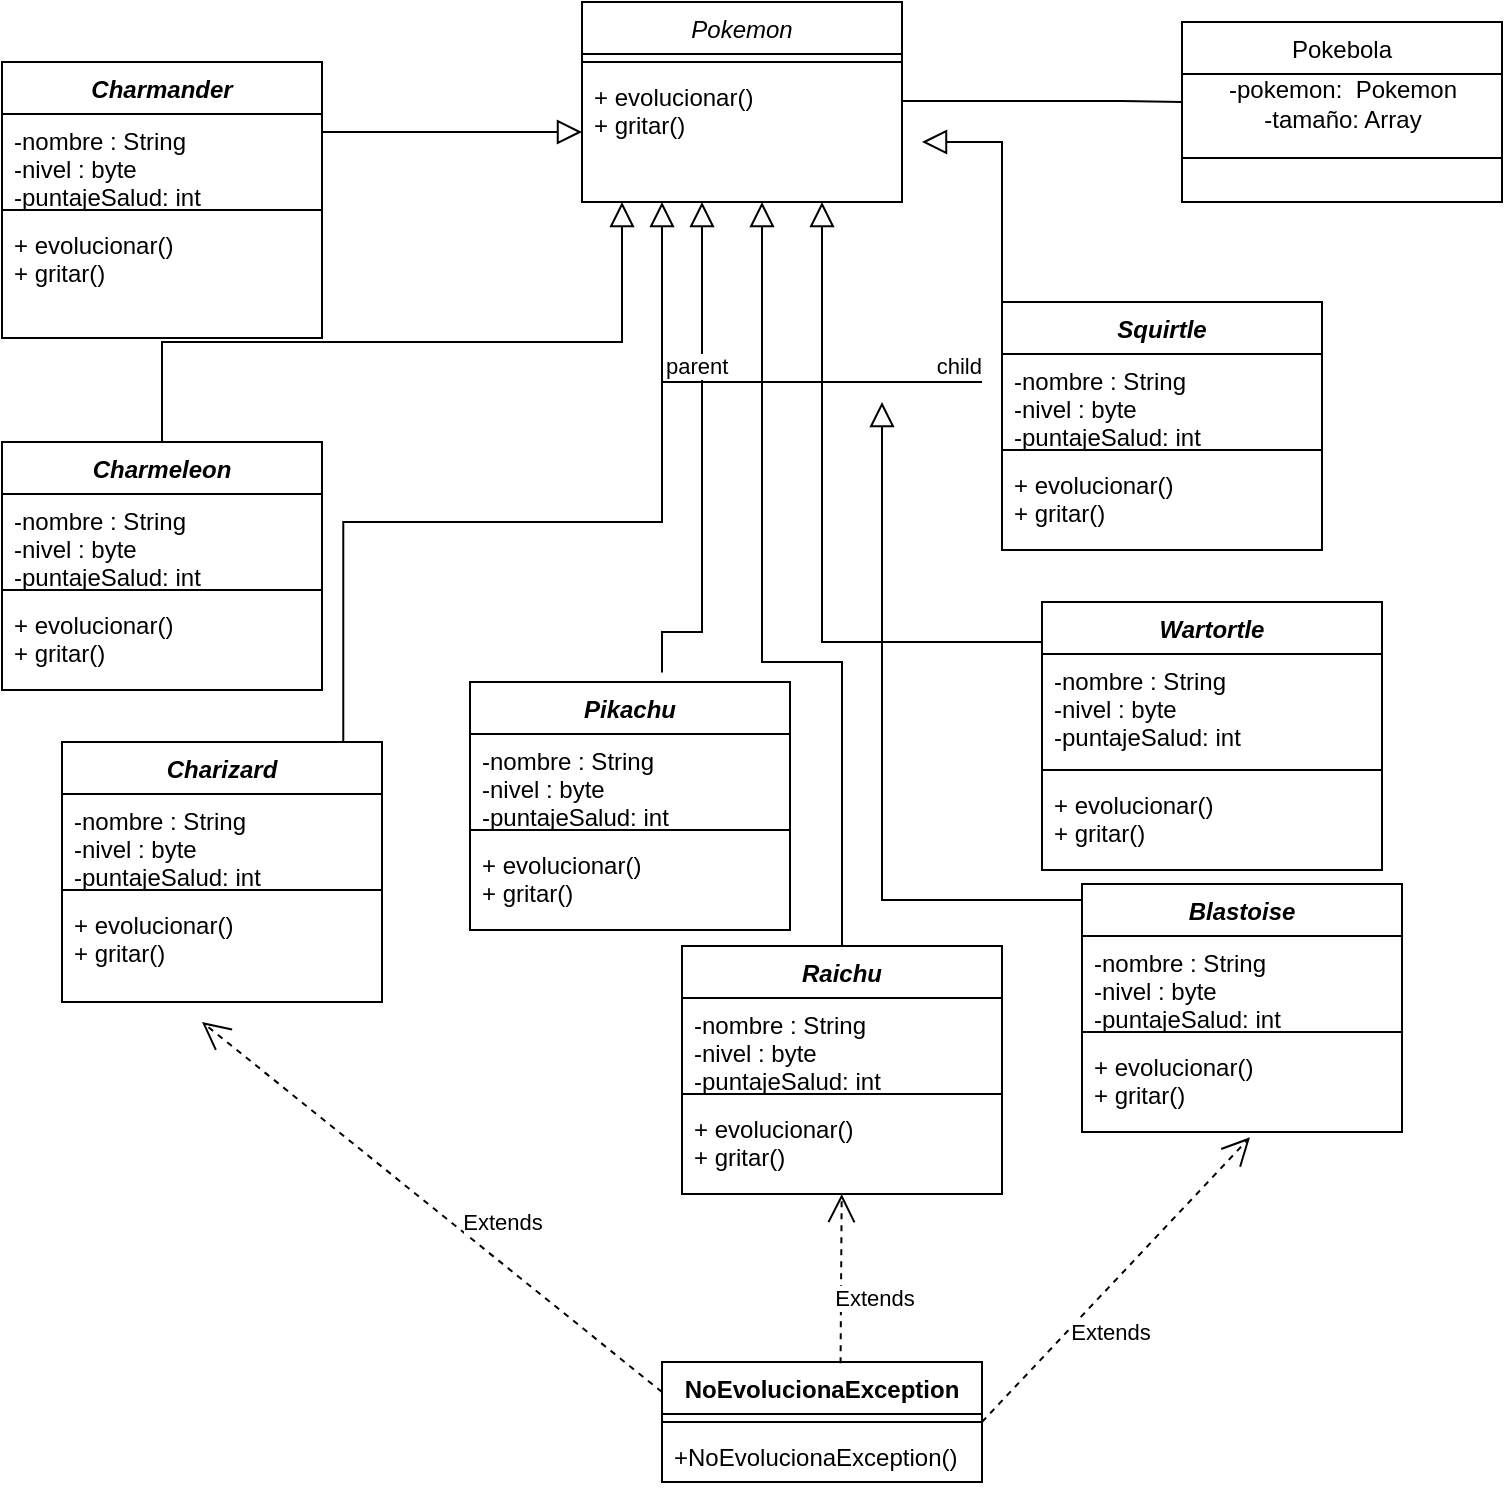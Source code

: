 <mxfile version="15.9.4" type="github">
  <diagram id="C5RBs43oDa-KdzZeNtuy" name="Page-1">
    <mxGraphModel dx="782" dy="428" grid="1" gridSize="10" guides="1" tooltips="1" connect="1" arrows="1" fold="1" page="1" pageScale="1" pageWidth="827" pageHeight="1169" math="0" shadow="0">
      <root>
        <mxCell id="WIyWlLk6GJQsqaUBKTNV-0" />
        <mxCell id="WIyWlLk6GJQsqaUBKTNV-1" parent="WIyWlLk6GJQsqaUBKTNV-0" />
        <mxCell id="zkfFHV4jXpPFQw0GAbJ--0" value="Pokemon" style="swimlane;fontStyle=2;align=center;verticalAlign=top;childLayout=stackLayout;horizontal=1;startSize=26;horizontalStack=0;resizeParent=1;resizeLast=0;collapsible=1;marginBottom=0;rounded=0;shadow=0;strokeWidth=1;" parent="WIyWlLk6GJQsqaUBKTNV-1" vertex="1">
          <mxGeometry x="310" y="20" width="160" height="100" as="geometry">
            <mxRectangle x="230" y="140" width="160" height="26" as="alternateBounds" />
          </mxGeometry>
        </mxCell>
        <mxCell id="zkfFHV4jXpPFQw0GAbJ--4" value="" style="line;html=1;strokeWidth=1;align=left;verticalAlign=middle;spacingTop=-1;spacingLeft=3;spacingRight=3;rotatable=0;labelPosition=right;points=[];portConstraint=eastwest;" parent="zkfFHV4jXpPFQw0GAbJ--0" vertex="1">
          <mxGeometry y="26" width="160" height="8" as="geometry" />
        </mxCell>
        <mxCell id="zkfFHV4jXpPFQw0GAbJ--5" value="+ evolucionar()&#xa;+ gritar()" style="text;align=left;verticalAlign=top;spacingLeft=4;spacingRight=4;overflow=hidden;rotatable=0;points=[[0,0.5],[1,0.5]];portConstraint=eastwest;" parent="zkfFHV4jXpPFQw0GAbJ--0" vertex="1">
          <mxGeometry y="34" width="160" height="46" as="geometry" />
        </mxCell>
        <mxCell id="zkfFHV4jXpPFQw0GAbJ--6" value="Charmander" style="swimlane;fontStyle=3;align=center;verticalAlign=top;childLayout=stackLayout;horizontal=1;startSize=26;horizontalStack=0;resizeParent=1;resizeLast=0;collapsible=1;marginBottom=0;rounded=0;shadow=0;strokeWidth=1;" parent="WIyWlLk6GJQsqaUBKTNV-1" vertex="1">
          <mxGeometry x="20" y="50" width="160" height="138" as="geometry">
            <mxRectangle x="130" y="380" width="160" height="26" as="alternateBounds" />
          </mxGeometry>
        </mxCell>
        <mxCell id="zkfFHV4jXpPFQw0GAbJ--7" value="-nombre : String&#xa;-nivel : byte&#xa;-puntajeSalud: int" style="text;align=left;verticalAlign=top;spacingLeft=4;spacingRight=4;overflow=hidden;rotatable=0;points=[[0,0.5],[1,0.5]];portConstraint=eastwest;" parent="zkfFHV4jXpPFQw0GAbJ--6" vertex="1">
          <mxGeometry y="26" width="160" height="44" as="geometry" />
        </mxCell>
        <mxCell id="zkfFHV4jXpPFQw0GAbJ--9" value="" style="line;html=1;strokeWidth=1;align=left;verticalAlign=middle;spacingTop=-1;spacingLeft=3;spacingRight=3;rotatable=0;labelPosition=right;points=[];portConstraint=eastwest;" parent="zkfFHV4jXpPFQw0GAbJ--6" vertex="1">
          <mxGeometry y="70" width="160" height="8" as="geometry" />
        </mxCell>
        <mxCell id="4R3uv_LeGYLoM5bWf84X-29" value="+ evolucionar()&#xa;+ gritar()" style="text;align=left;verticalAlign=top;spacingLeft=4;spacingRight=4;overflow=hidden;rotatable=0;points=[[0,0.5],[1,0.5]];portConstraint=eastwest;" vertex="1" parent="zkfFHV4jXpPFQw0GAbJ--6">
          <mxGeometry y="78" width="160" height="46" as="geometry" />
        </mxCell>
        <mxCell id="zkfFHV4jXpPFQw0GAbJ--12" value="" style="endArrow=block;endSize=10;endFill=0;shadow=0;strokeWidth=1;rounded=0;edgeStyle=elbowEdgeStyle;elbow=vertical;" parent="WIyWlLk6GJQsqaUBKTNV-1" source="zkfFHV4jXpPFQw0GAbJ--6" target="zkfFHV4jXpPFQw0GAbJ--0" edge="1">
          <mxGeometry width="160" relative="1" as="geometry">
            <mxPoint x="200" y="203" as="sourcePoint" />
            <mxPoint x="200" y="203" as="targetPoint" />
          </mxGeometry>
        </mxCell>
        <mxCell id="zkfFHV4jXpPFQw0GAbJ--13" value="Charmeleon" style="swimlane;fontStyle=3;align=center;verticalAlign=top;childLayout=stackLayout;horizontal=1;startSize=26;horizontalStack=0;resizeParent=1;resizeLast=0;collapsible=1;marginBottom=0;rounded=0;shadow=0;strokeWidth=1;" parent="WIyWlLk6GJQsqaUBKTNV-1" vertex="1">
          <mxGeometry x="20" y="240" width="160" height="124" as="geometry">
            <mxRectangle x="340" y="380" width="170" height="26" as="alternateBounds" />
          </mxGeometry>
        </mxCell>
        <mxCell id="4R3uv_LeGYLoM5bWf84X-22" value="-nombre : String&#xa;-nivel : byte&#xa;-puntajeSalud: int" style="text;align=left;verticalAlign=top;spacingLeft=4;spacingRight=4;overflow=hidden;rotatable=0;points=[[0,0.5],[1,0.5]];portConstraint=eastwest;" vertex="1" parent="zkfFHV4jXpPFQw0GAbJ--13">
          <mxGeometry y="26" width="160" height="44" as="geometry" />
        </mxCell>
        <mxCell id="zkfFHV4jXpPFQw0GAbJ--15" value="" style="line;html=1;strokeWidth=1;align=left;verticalAlign=middle;spacingTop=-1;spacingLeft=3;spacingRight=3;rotatable=0;labelPosition=right;points=[];portConstraint=eastwest;" parent="zkfFHV4jXpPFQw0GAbJ--13" vertex="1">
          <mxGeometry y="70" width="160" height="8" as="geometry" />
        </mxCell>
        <mxCell id="4R3uv_LeGYLoM5bWf84X-30" value="+ evolucionar()&#xa;+ gritar()" style="text;align=left;verticalAlign=top;spacingLeft=4;spacingRight=4;overflow=hidden;rotatable=0;points=[[0,0.5],[1,0.5]];portConstraint=eastwest;" vertex="1" parent="zkfFHV4jXpPFQw0GAbJ--13">
          <mxGeometry y="78" width="160" height="46" as="geometry" />
        </mxCell>
        <mxCell id="zkfFHV4jXpPFQw0GAbJ--16" value="" style="endArrow=block;endSize=10;endFill=0;shadow=0;strokeWidth=1;rounded=0;edgeStyle=elbowEdgeStyle;elbow=vertical;" parent="WIyWlLk6GJQsqaUBKTNV-1" source="zkfFHV4jXpPFQw0GAbJ--13" edge="1">
          <mxGeometry width="160" relative="1" as="geometry">
            <mxPoint x="210" y="373" as="sourcePoint" />
            <mxPoint x="330" y="120" as="targetPoint" />
            <Array as="points">
              <mxPoint x="380" y="190" />
              <mxPoint x="330" y="190" />
            </Array>
          </mxGeometry>
        </mxCell>
        <mxCell id="zkfFHV4jXpPFQw0GAbJ--17" value="Charizard" style="swimlane;fontStyle=3;align=center;verticalAlign=top;childLayout=stackLayout;horizontal=1;startSize=26;horizontalStack=0;resizeParent=1;resizeLast=0;collapsible=1;marginBottom=0;rounded=0;shadow=0;strokeWidth=1;" parent="WIyWlLk6GJQsqaUBKTNV-1" vertex="1">
          <mxGeometry x="50" y="390" width="160" height="130" as="geometry">
            <mxRectangle x="380" y="254" width="160" height="26" as="alternateBounds" />
          </mxGeometry>
        </mxCell>
        <mxCell id="4R3uv_LeGYLoM5bWf84X-23" value="-nombre : String&#xa;-nivel : byte&#xa;-puntajeSalud: int" style="text;align=left;verticalAlign=top;spacingLeft=4;spacingRight=4;overflow=hidden;rotatable=0;points=[[0,0.5],[1,0.5]];portConstraint=eastwest;" vertex="1" parent="zkfFHV4jXpPFQw0GAbJ--17">
          <mxGeometry y="26" width="160" height="44" as="geometry" />
        </mxCell>
        <mxCell id="zkfFHV4jXpPFQw0GAbJ--23" value="" style="line;html=1;strokeWidth=1;align=left;verticalAlign=middle;spacingTop=-1;spacingLeft=3;spacingRight=3;rotatable=0;labelPosition=right;points=[];portConstraint=eastwest;" parent="zkfFHV4jXpPFQw0GAbJ--17" vertex="1">
          <mxGeometry y="70" width="160" height="8" as="geometry" />
        </mxCell>
        <mxCell id="4R3uv_LeGYLoM5bWf84X-35" value="+ evolucionar()&#xa;+ gritar()" style="text;align=left;verticalAlign=top;spacingLeft=4;spacingRight=4;overflow=hidden;rotatable=0;points=[[0,0.5],[1,0.5]];portConstraint=eastwest;" vertex="1" parent="zkfFHV4jXpPFQw0GAbJ--17">
          <mxGeometry y="78" width="160" height="46" as="geometry" />
        </mxCell>
        <mxCell id="4R3uv_LeGYLoM5bWf84X-2" value="Pikachu" style="swimlane;fontStyle=3;align=center;verticalAlign=top;childLayout=stackLayout;horizontal=1;startSize=26;horizontalStack=0;resizeParent=1;resizeParentMax=0;resizeLast=0;collapsible=1;marginBottom=0;" vertex="1" parent="WIyWlLk6GJQsqaUBKTNV-1">
          <mxGeometry x="254" y="360" width="160" height="124" as="geometry" />
        </mxCell>
        <mxCell id="4R3uv_LeGYLoM5bWf84X-24" value="-nombre : String&#xa;-nivel : byte&#xa;-puntajeSalud: int" style="text;align=left;verticalAlign=top;spacingLeft=4;spacingRight=4;overflow=hidden;rotatable=0;points=[[0,0.5],[1,0.5]];portConstraint=eastwest;" vertex="1" parent="4R3uv_LeGYLoM5bWf84X-2">
          <mxGeometry y="26" width="160" height="44" as="geometry" />
        </mxCell>
        <mxCell id="4R3uv_LeGYLoM5bWf84X-4" value="" style="line;strokeWidth=1;fillColor=none;align=left;verticalAlign=middle;spacingTop=-1;spacingLeft=3;spacingRight=3;rotatable=0;labelPosition=right;points=[];portConstraint=eastwest;" vertex="1" parent="4R3uv_LeGYLoM5bWf84X-2">
          <mxGeometry y="70" width="160" height="8" as="geometry" />
        </mxCell>
        <mxCell id="4R3uv_LeGYLoM5bWf84X-34" value="+ evolucionar()&#xa;+ gritar()" style="text;align=left;verticalAlign=top;spacingLeft=4;spacingRight=4;overflow=hidden;rotatable=0;points=[[0,0.5],[1,0.5]];portConstraint=eastwest;" vertex="1" parent="4R3uv_LeGYLoM5bWf84X-2">
          <mxGeometry y="78" width="160" height="46" as="geometry" />
        </mxCell>
        <mxCell id="4R3uv_LeGYLoM5bWf84X-6" value="Raichu" style="swimlane;fontStyle=3;align=center;verticalAlign=top;childLayout=stackLayout;horizontal=1;startSize=26;horizontalStack=0;resizeParent=1;resizeParentMax=0;resizeLast=0;collapsible=1;marginBottom=0;" vertex="1" parent="WIyWlLk6GJQsqaUBKTNV-1">
          <mxGeometry x="360" y="492" width="160" height="124" as="geometry" />
        </mxCell>
        <mxCell id="4R3uv_LeGYLoM5bWf84X-25" value="-nombre : String&#xa;-nivel : byte&#xa;-puntajeSalud: int" style="text;align=left;verticalAlign=top;spacingLeft=4;spacingRight=4;overflow=hidden;rotatable=0;points=[[0,0.5],[1,0.5]];portConstraint=eastwest;" vertex="1" parent="4R3uv_LeGYLoM5bWf84X-6">
          <mxGeometry y="26" width="160" height="44" as="geometry" />
        </mxCell>
        <mxCell id="4R3uv_LeGYLoM5bWf84X-8" value="" style="line;strokeWidth=1;fillColor=none;align=left;verticalAlign=middle;spacingTop=-1;spacingLeft=3;spacingRight=3;rotatable=0;labelPosition=right;points=[];portConstraint=eastwest;" vertex="1" parent="4R3uv_LeGYLoM5bWf84X-6">
          <mxGeometry y="70" width="160" height="8" as="geometry" />
        </mxCell>
        <mxCell id="4R3uv_LeGYLoM5bWf84X-36" value="+ evolucionar()&#xa;+ gritar()" style="text;align=left;verticalAlign=top;spacingLeft=4;spacingRight=4;overflow=hidden;rotatable=0;points=[[0,0.5],[1,0.5]];portConstraint=eastwest;" vertex="1" parent="4R3uv_LeGYLoM5bWf84X-6">
          <mxGeometry y="78" width="160" height="46" as="geometry" />
        </mxCell>
        <mxCell id="4R3uv_LeGYLoM5bWf84X-10" value="Squirtle" style="swimlane;fontStyle=3;align=center;verticalAlign=top;childLayout=stackLayout;horizontal=1;startSize=26;horizontalStack=0;resizeParent=1;resizeParentMax=0;resizeLast=0;collapsible=1;marginBottom=0;" vertex="1" parent="WIyWlLk6GJQsqaUBKTNV-1">
          <mxGeometry x="520" y="170" width="160" height="124" as="geometry" />
        </mxCell>
        <mxCell id="4R3uv_LeGYLoM5bWf84X-28" value="-nombre : String&#xa;-nivel : byte&#xa;-puntajeSalud: int" style="text;align=left;verticalAlign=top;spacingLeft=4;spacingRight=4;overflow=hidden;rotatable=0;points=[[0,0.5],[1,0.5]];portConstraint=eastwest;" vertex="1" parent="4R3uv_LeGYLoM5bWf84X-10">
          <mxGeometry y="26" width="160" height="44" as="geometry" />
        </mxCell>
        <mxCell id="4R3uv_LeGYLoM5bWf84X-12" value="" style="line;strokeWidth=1;fillColor=none;align=left;verticalAlign=middle;spacingTop=-1;spacingLeft=3;spacingRight=3;rotatable=0;labelPosition=right;points=[];portConstraint=eastwest;" vertex="1" parent="4R3uv_LeGYLoM5bWf84X-10">
          <mxGeometry y="70" width="160" height="8" as="geometry" />
        </mxCell>
        <mxCell id="4R3uv_LeGYLoM5bWf84X-31" value="+ evolucionar()&#xa;+ gritar()" style="text;align=left;verticalAlign=top;spacingLeft=4;spacingRight=4;overflow=hidden;rotatable=0;points=[[0,0.5],[1,0.5]];portConstraint=eastwest;" vertex="1" parent="4R3uv_LeGYLoM5bWf84X-10">
          <mxGeometry y="78" width="160" height="46" as="geometry" />
        </mxCell>
        <mxCell id="4R3uv_LeGYLoM5bWf84X-14" value="Wartortle" style="swimlane;fontStyle=3;align=center;verticalAlign=top;childLayout=stackLayout;horizontal=1;startSize=26;horizontalStack=0;resizeParent=1;resizeParentMax=0;resizeLast=0;collapsible=1;marginBottom=0;" vertex="1" parent="WIyWlLk6GJQsqaUBKTNV-1">
          <mxGeometry x="540" y="320" width="170" height="134" as="geometry" />
        </mxCell>
        <mxCell id="4R3uv_LeGYLoM5bWf84X-27" value="-nombre : String&#xa;-nivel : byte&#xa;-puntajeSalud: int" style="text;align=left;verticalAlign=top;spacingLeft=4;spacingRight=4;overflow=hidden;rotatable=0;points=[[0,0.5],[1,0.5]];portConstraint=eastwest;" vertex="1" parent="4R3uv_LeGYLoM5bWf84X-14">
          <mxGeometry y="26" width="170" height="54" as="geometry" />
        </mxCell>
        <mxCell id="4R3uv_LeGYLoM5bWf84X-16" value="" style="line;strokeWidth=1;fillColor=none;align=left;verticalAlign=middle;spacingTop=-1;spacingLeft=3;spacingRight=3;rotatable=0;labelPosition=right;points=[];portConstraint=eastwest;" vertex="1" parent="4R3uv_LeGYLoM5bWf84X-14">
          <mxGeometry y="80" width="170" height="8" as="geometry" />
        </mxCell>
        <mxCell id="4R3uv_LeGYLoM5bWf84X-32" value="+ evolucionar()&#xa;+ gritar()" style="text;align=left;verticalAlign=top;spacingLeft=4;spacingRight=4;overflow=hidden;rotatable=0;points=[[0,0.5],[1,0.5]];portConstraint=eastwest;" vertex="1" parent="4R3uv_LeGYLoM5bWf84X-14">
          <mxGeometry y="88" width="170" height="46" as="geometry" />
        </mxCell>
        <mxCell id="4R3uv_LeGYLoM5bWf84X-18" value="Blastoise" style="swimlane;fontStyle=3;align=center;verticalAlign=top;childLayout=stackLayout;horizontal=1;startSize=26;horizontalStack=0;resizeParent=1;resizeParentMax=0;resizeLast=0;collapsible=1;marginBottom=0;" vertex="1" parent="WIyWlLk6GJQsqaUBKTNV-1">
          <mxGeometry x="560" y="461" width="160" height="124" as="geometry" />
        </mxCell>
        <mxCell id="4R3uv_LeGYLoM5bWf84X-26" value="-nombre : String&#xa;-nivel : byte&#xa;-puntajeSalud: int" style="text;align=left;verticalAlign=top;spacingLeft=4;spacingRight=4;overflow=hidden;rotatable=0;points=[[0,0.5],[1,0.5]];portConstraint=eastwest;" vertex="1" parent="4R3uv_LeGYLoM5bWf84X-18">
          <mxGeometry y="26" width="160" height="44" as="geometry" />
        </mxCell>
        <mxCell id="4R3uv_LeGYLoM5bWf84X-20" value="" style="line;strokeWidth=1;fillColor=none;align=left;verticalAlign=middle;spacingTop=-1;spacingLeft=3;spacingRight=3;rotatable=0;labelPosition=right;points=[];portConstraint=eastwest;" vertex="1" parent="4R3uv_LeGYLoM5bWf84X-18">
          <mxGeometry y="70" width="160" height="8" as="geometry" />
        </mxCell>
        <mxCell id="4R3uv_LeGYLoM5bWf84X-33" value="+ evolucionar()&#xa;+ gritar()" style="text;align=left;verticalAlign=top;spacingLeft=4;spacingRight=4;overflow=hidden;rotatable=0;points=[[0,0.5],[1,0.5]];portConstraint=eastwest;" vertex="1" parent="4R3uv_LeGYLoM5bWf84X-18">
          <mxGeometry y="78" width="160" height="46" as="geometry" />
        </mxCell>
        <mxCell id="4R3uv_LeGYLoM5bWf84X-38" value="" style="endArrow=block;endSize=10;endFill=0;shadow=0;strokeWidth=1;rounded=0;edgeStyle=elbowEdgeStyle;elbow=vertical;exitX=0;exitY=0.5;exitDx=0;exitDy=0;" edge="1" parent="WIyWlLk6GJQsqaUBKTNV-1" source="4R3uv_LeGYLoM5bWf84X-28">
          <mxGeometry width="160" relative="1" as="geometry">
            <mxPoint x="310" y="314" as="sourcePoint" />
            <mxPoint x="480" y="90" as="targetPoint" />
            <Array as="points">
              <mxPoint x="470" y="90" />
              <mxPoint x="560" y="140" />
              <mxPoint x="520" y="90" />
              <mxPoint x="540" y="90" />
            </Array>
          </mxGeometry>
        </mxCell>
        <mxCell id="4R3uv_LeGYLoM5bWf84X-63" value="NoEvolucionaException" style="swimlane;fontStyle=1;align=center;verticalAlign=top;childLayout=stackLayout;horizontal=1;startSize=26;horizontalStack=0;resizeParent=1;resizeParentMax=0;resizeLast=0;collapsible=1;marginBottom=0;" vertex="1" parent="WIyWlLk6GJQsqaUBKTNV-1">
          <mxGeometry x="350" y="700" width="160" height="60" as="geometry" />
        </mxCell>
        <mxCell id="4R3uv_LeGYLoM5bWf84X-65" value="" style="line;strokeWidth=1;fillColor=none;align=left;verticalAlign=middle;spacingTop=-1;spacingLeft=3;spacingRight=3;rotatable=0;labelPosition=right;points=[];portConstraint=eastwest;" vertex="1" parent="4R3uv_LeGYLoM5bWf84X-63">
          <mxGeometry y="26" width="160" height="8" as="geometry" />
        </mxCell>
        <mxCell id="4R3uv_LeGYLoM5bWf84X-66" value="+NoEvolucionaException()" style="text;strokeColor=none;fillColor=none;align=left;verticalAlign=top;spacingLeft=4;spacingRight=4;overflow=hidden;rotatable=0;points=[[0,0.5],[1,0.5]];portConstraint=eastwest;" vertex="1" parent="4R3uv_LeGYLoM5bWf84X-63">
          <mxGeometry y="34" width="160" height="26" as="geometry" />
        </mxCell>
        <mxCell id="4R3uv_LeGYLoM5bWf84X-67" value="" style="endArrow=block;endSize=10;endFill=0;shadow=0;strokeWidth=1;rounded=0;edgeStyle=elbowEdgeStyle;elbow=vertical;entryX=0.75;entryY=1;entryDx=0;entryDy=0;" edge="1" parent="WIyWlLk6GJQsqaUBKTNV-1" target="zkfFHV4jXpPFQw0GAbJ--0">
          <mxGeometry width="160" relative="1" as="geometry">
            <mxPoint x="540" y="340" as="sourcePoint" />
            <mxPoint x="450" y="250" as="targetPoint" />
            <Array as="points">
              <mxPoint x="530" y="340" />
              <mxPoint x="470" y="323" />
              <mxPoint x="500" y="323" />
              <mxPoint x="520" y="323" />
            </Array>
          </mxGeometry>
        </mxCell>
        <mxCell id="4R3uv_LeGYLoM5bWf84X-69" value="" style="endArrow=block;endSize=10;endFill=0;shadow=0;strokeWidth=1;rounded=0;edgeStyle=elbowEdgeStyle;elbow=vertical;exitX=0.6;exitY=-0.038;exitDx=0;exitDy=0;exitPerimeter=0;" edge="1" parent="WIyWlLk6GJQsqaUBKTNV-1" source="4R3uv_LeGYLoM5bWf84X-2">
          <mxGeometry width="160" relative="1" as="geometry">
            <mxPoint x="350" y="350" as="sourcePoint" />
            <mxPoint x="370" y="120" as="targetPoint" />
            <Array as="points">
              <mxPoint x="250" y="335" />
              <mxPoint x="280" y="335" />
              <mxPoint x="300" y="335" />
            </Array>
          </mxGeometry>
        </mxCell>
        <mxCell id="4R3uv_LeGYLoM5bWf84X-70" value="" style="endArrow=block;endSize=10;endFill=0;shadow=0;strokeWidth=1;rounded=0;edgeStyle=elbowEdgeStyle;elbow=vertical;exitX=0.5;exitY=0;exitDx=0;exitDy=0;" edge="1" parent="WIyWlLk6GJQsqaUBKTNV-1" source="4R3uv_LeGYLoM5bWf84X-6">
          <mxGeometry width="160" relative="1" as="geometry">
            <mxPoint x="530" y="450" as="sourcePoint" />
            <mxPoint x="400" y="120" as="targetPoint" />
            <Array as="points">
              <mxPoint x="420" y="350" />
              <mxPoint x="460" y="390" />
              <mxPoint x="480" y="420" />
              <mxPoint x="460" y="455" />
              <mxPoint x="480" y="455" />
            </Array>
          </mxGeometry>
        </mxCell>
        <mxCell id="4R3uv_LeGYLoM5bWf84X-71" value="" style="endArrow=block;endSize=10;endFill=0;shadow=0;strokeWidth=1;rounded=0;edgeStyle=elbowEdgeStyle;elbow=vertical;exitX=0.879;exitY=0;exitDx=0;exitDy=0;entryX=0.25;entryY=1;entryDx=0;entryDy=0;exitPerimeter=0;" edge="1" parent="WIyWlLk6GJQsqaUBKTNV-1" source="zkfFHV4jXpPFQw0GAbJ--17" target="zkfFHV4jXpPFQw0GAbJ--0">
          <mxGeometry width="160" relative="1" as="geometry">
            <mxPoint x="360" y="240" as="sourcePoint" />
            <mxPoint x="250" y="245" as="targetPoint" />
            <Array as="points">
              <mxPoint x="170" y="280" />
              <mxPoint x="290" y="245" />
              <mxPoint x="310" y="245" />
            </Array>
          </mxGeometry>
        </mxCell>
        <mxCell id="4R3uv_LeGYLoM5bWf84X-72" value="Extends" style="endArrow=open;endSize=12;dashed=1;html=1;rounded=0;exitX=0;exitY=0.25;exitDx=0;exitDy=0;" edge="1" parent="WIyWlLk6GJQsqaUBKTNV-1" source="4R3uv_LeGYLoM5bWf84X-63">
          <mxGeometry x="-0.217" y="-16" width="160" relative="1" as="geometry">
            <mxPoint x="210" y="570" as="sourcePoint" />
            <mxPoint x="120" y="530" as="targetPoint" />
            <mxPoint as="offset" />
          </mxGeometry>
        </mxCell>
        <mxCell id="4R3uv_LeGYLoM5bWf84X-74" value="Extends" style="endArrow=open;endSize=12;dashed=1;html=1;rounded=0;exitX=0.558;exitY=0.011;exitDx=0;exitDy=0;exitPerimeter=0;" edge="1" parent="WIyWlLk6GJQsqaUBKTNV-1" source="4R3uv_LeGYLoM5bWf84X-63" target="4R3uv_LeGYLoM5bWf84X-36">
          <mxGeometry x="-0.217" y="-16" width="160" relative="1" as="geometry">
            <mxPoint x="510" y="715" as="sourcePoint" />
            <mxPoint x="280" y="530" as="targetPoint" />
            <mxPoint as="offset" />
          </mxGeometry>
        </mxCell>
        <mxCell id="4R3uv_LeGYLoM5bWf84X-75" value="Extends" style="endArrow=open;endSize=12;dashed=1;html=1;rounded=0;exitX=1;exitY=0.5;exitDx=0;exitDy=0;entryX=0.525;entryY=1.058;entryDx=0;entryDy=0;entryPerimeter=0;" edge="1" parent="WIyWlLk6GJQsqaUBKTNV-1" source="4R3uv_LeGYLoM5bWf84X-63" target="4R3uv_LeGYLoM5bWf84X-33">
          <mxGeometry x="-0.217" y="-16" width="160" relative="1" as="geometry">
            <mxPoint x="370" y="735" as="sourcePoint" />
            <mxPoint x="140" y="550" as="targetPoint" />
            <mxPoint as="offset" />
          </mxGeometry>
        </mxCell>
        <mxCell id="4R3uv_LeGYLoM5bWf84X-68" value="" style="endArrow=block;endSize=10;endFill=0;shadow=0;strokeWidth=1;rounded=0;edgeStyle=elbowEdgeStyle;elbow=vertical;" edge="1" parent="WIyWlLk6GJQsqaUBKTNV-1">
          <mxGeometry width="160" relative="1" as="geometry">
            <mxPoint x="560" y="469" as="sourcePoint" />
            <mxPoint x="460" y="220" as="targetPoint" />
            <Array as="points">
              <mxPoint x="490" y="469" />
              <mxPoint x="520" y="469" />
              <mxPoint x="540" y="469" />
            </Array>
          </mxGeometry>
        </mxCell>
        <mxCell id="4R3uv_LeGYLoM5bWf84X-77" value="Pokebola" style="swimlane;fontStyle=0;align=center;verticalAlign=top;childLayout=stackLayout;horizontal=1;startSize=26;horizontalStack=0;resizeParent=1;resizeLast=0;collapsible=1;marginBottom=0;rounded=0;shadow=0;strokeWidth=1;" vertex="1" parent="WIyWlLk6GJQsqaUBKTNV-1">
          <mxGeometry x="610" y="30" width="160" height="90" as="geometry">
            <mxRectangle x="230" y="140" width="160" height="26" as="alternateBounds" />
          </mxGeometry>
        </mxCell>
        <mxCell id="4R3uv_LeGYLoM5bWf84X-80" value="-pokemon:&amp;nbsp; Pokemon&lt;br&gt;-tamaño: Array" style="text;html=1;align=center;verticalAlign=middle;resizable=0;points=[];autosize=1;strokeColor=none;fillColor=none;" vertex="1" parent="4R3uv_LeGYLoM5bWf84X-77">
          <mxGeometry y="26" width="160" height="30" as="geometry" />
        </mxCell>
        <mxCell id="4R3uv_LeGYLoM5bWf84X-78" value="" style="line;html=1;strokeWidth=1;align=left;verticalAlign=middle;spacingTop=-1;spacingLeft=3;spacingRight=3;rotatable=0;labelPosition=right;points=[];portConstraint=eastwest;" vertex="1" parent="4R3uv_LeGYLoM5bWf84X-77">
          <mxGeometry y="56" width="160" height="24" as="geometry" />
        </mxCell>
        <mxCell id="4R3uv_LeGYLoM5bWf84X-82" value="" style="endArrow=none;html=1;edgeStyle=orthogonalEdgeStyle;rounded=0;" edge="1" parent="WIyWlLk6GJQsqaUBKTNV-1">
          <mxGeometry relative="1" as="geometry">
            <mxPoint x="350" y="210" as="sourcePoint" />
            <mxPoint x="510" y="210" as="targetPoint" />
          </mxGeometry>
        </mxCell>
        <mxCell id="4R3uv_LeGYLoM5bWf84X-83" value="parent" style="edgeLabel;resizable=0;html=1;align=left;verticalAlign=bottom;" connectable="0" vertex="1" parent="4R3uv_LeGYLoM5bWf84X-82">
          <mxGeometry x="-1" relative="1" as="geometry" />
        </mxCell>
        <mxCell id="4R3uv_LeGYLoM5bWf84X-84" value="child" style="edgeLabel;resizable=0;html=1;align=right;verticalAlign=bottom;" connectable="0" vertex="1" parent="4R3uv_LeGYLoM5bWf84X-82">
          <mxGeometry x="1" relative="1" as="geometry" />
        </mxCell>
        <mxCell id="4R3uv_LeGYLoM5bWf84X-85" value="" style="endArrow=none;html=1;edgeStyle=orthogonalEdgeStyle;rounded=0;" edge="1" parent="WIyWlLk6GJQsqaUBKTNV-1">
          <mxGeometry relative="1" as="geometry">
            <mxPoint x="470" y="69.5" as="sourcePoint" />
            <mxPoint x="610" y="70" as="targetPoint" />
            <Array as="points">
              <mxPoint x="580" y="70" />
              <mxPoint x="580" y="70" />
            </Array>
          </mxGeometry>
        </mxCell>
      </root>
    </mxGraphModel>
  </diagram>
</mxfile>
